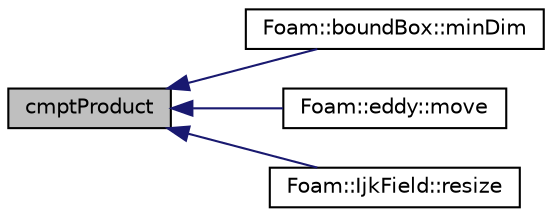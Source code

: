 digraph "cmptProduct"
{
  bgcolor="transparent";
  edge [fontname="Helvetica",fontsize="10",labelfontname="Helvetica",labelfontsize="10"];
  node [fontname="Helvetica",fontsize="10",shape=record];
  rankdir="LR";
  Node1 [label="cmptProduct",height=0.2,width=0.4,color="black", fillcolor="grey75", style="filled" fontcolor="black"];
  Node1 -> Node2 [dir="back",color="midnightblue",fontsize="10",style="solid",fontname="Helvetica"];
  Node2 [label="Foam::boundBox::minDim",height=0.2,width=0.4,color="black",URL="$classFoam_1_1boundBox.html#ad1dfd6cea2f7aee3628fe625832397da",tooltip="Smallest length/height/width dimension. "];
  Node1 -> Node3 [dir="back",color="midnightblue",fontsize="10",style="solid",fontname="Helvetica"];
  Node3 [label="Foam::eddy::move",height=0.2,width=0.4,color="black",URL="$classFoam_1_1eddy.html#a0a4faf29db27d0453b158660a8376dfb",tooltip="Move the eddy. "];
  Node1 -> Node4 [dir="back",color="midnightblue",fontsize="10",style="solid",fontname="Helvetica"];
  Node4 [label="Foam::IjkField::resize",height=0.2,width=0.4,color="black",URL="$classFoam_1_1IjkField.html#aae8bef8dcce7b478cc1310d5057bdb18",tooltip="Change dimensions. "];
}

